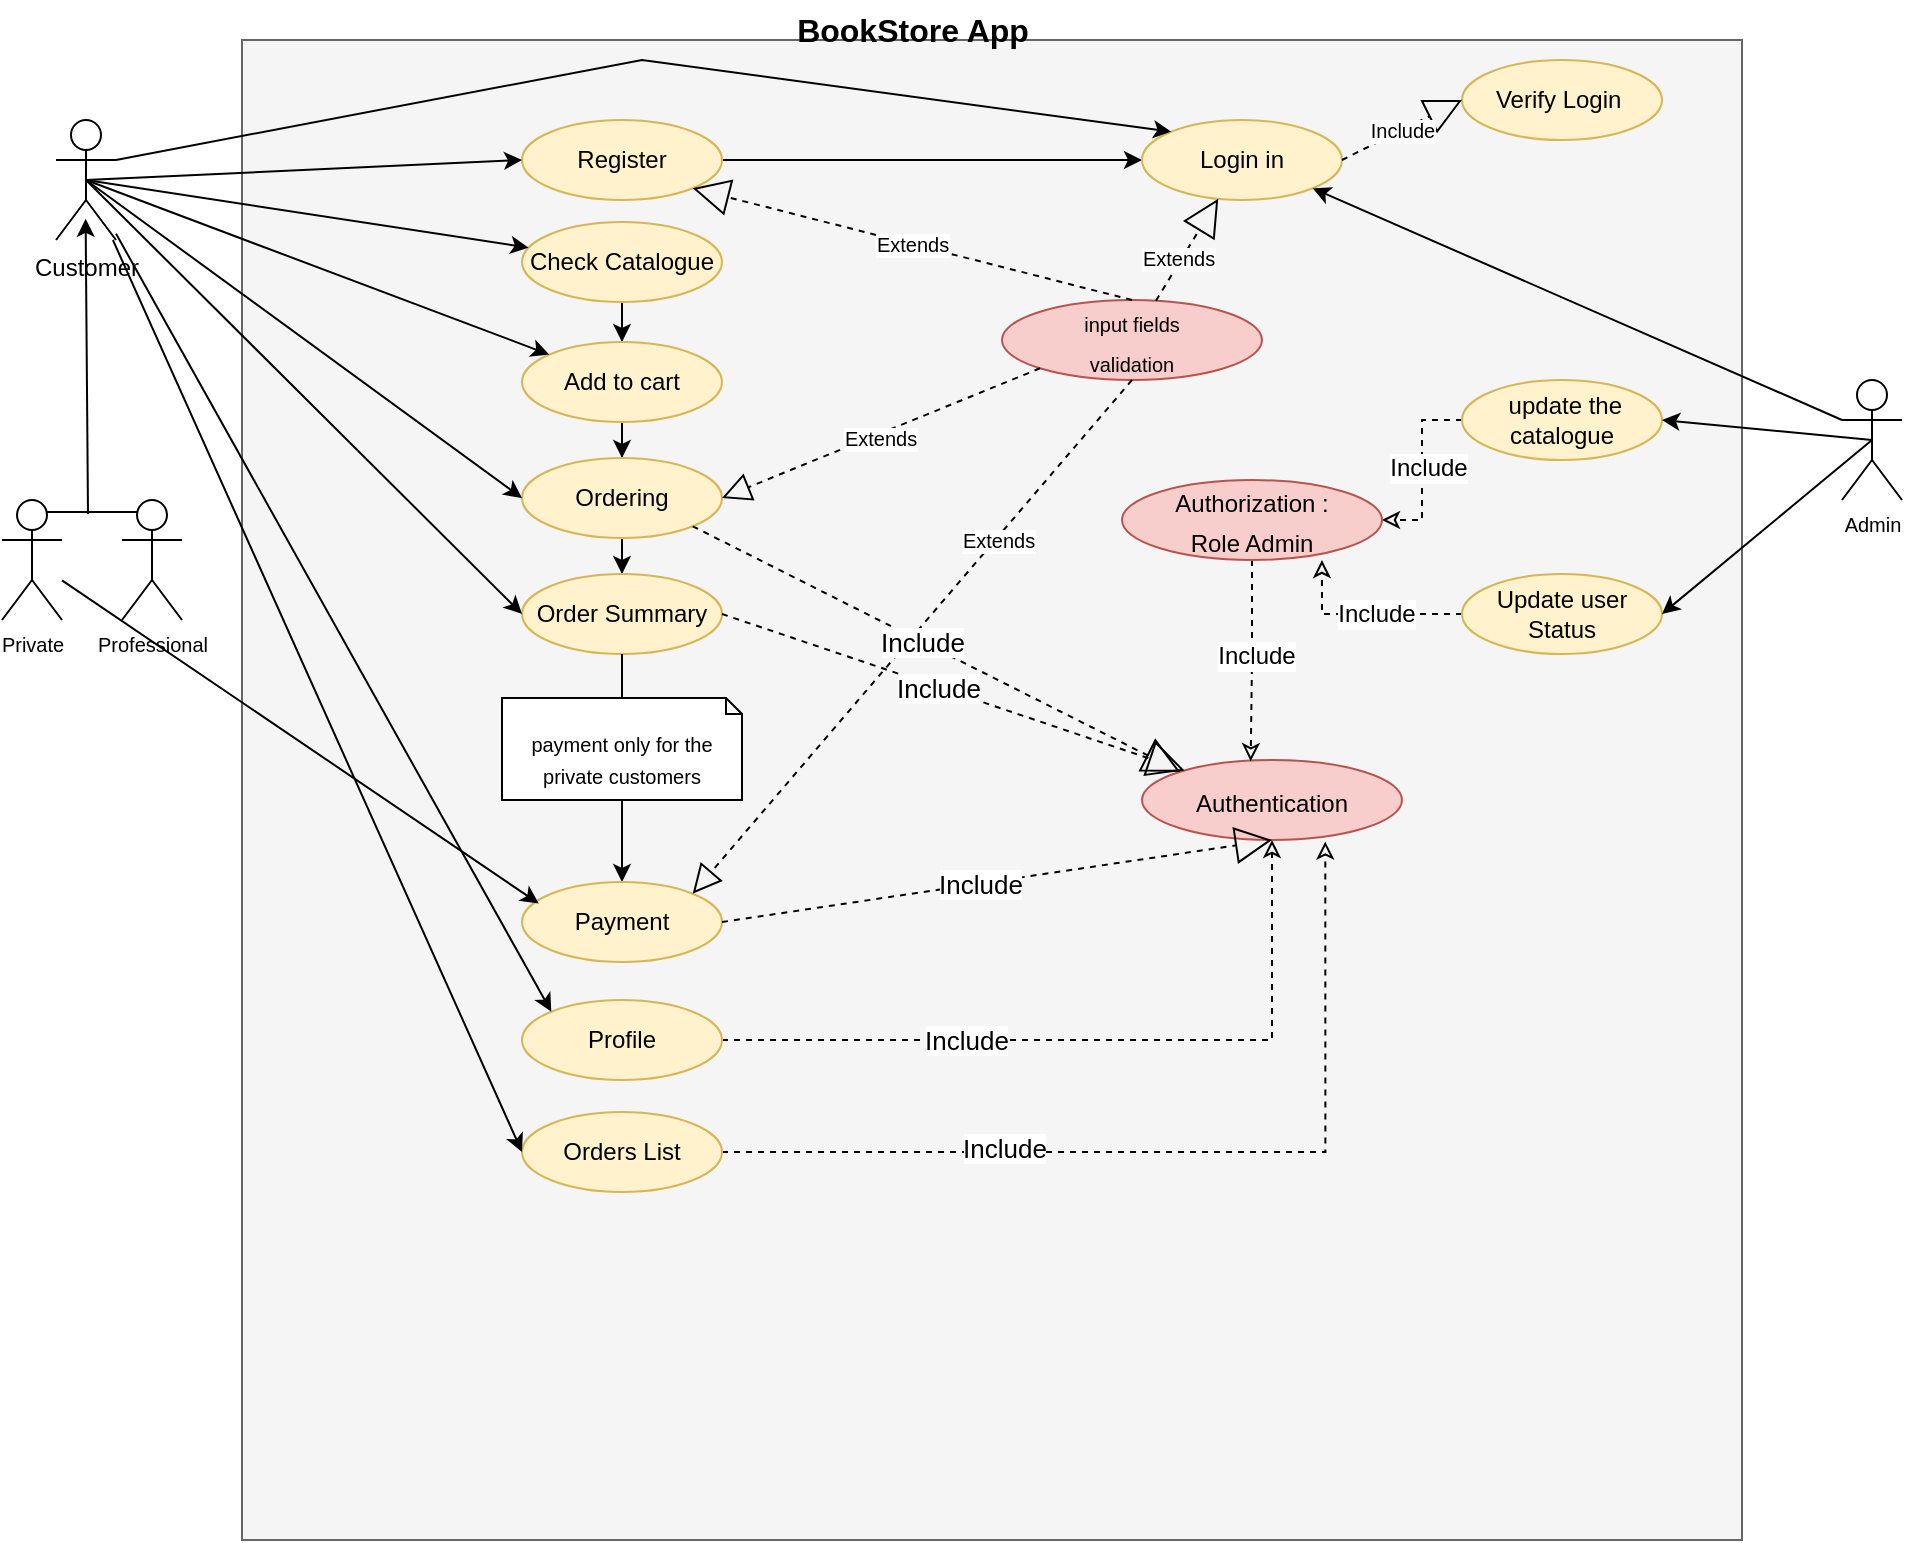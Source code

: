 <mxfile version="20.3.0" type="github">
  <diagram id="Ah98qIrHp0oA4LrLhJWS" name="Page-1">
    <mxGraphModel dx="1038" dy="1597" grid="1" gridSize="10" guides="1" tooltips="1" connect="1" arrows="1" fold="1" page="1" pageScale="1" pageWidth="1400" pageHeight="1100" math="0" shadow="0">
      <root>
        <mxCell id="0" />
        <mxCell id="1" parent="0" />
        <mxCell id="7g2klxXRXn24DmG_nPhL-1" value="Customer&lt;br&gt;" style="shape=umlActor;verticalLabelPosition=bottom;verticalAlign=top;html=1;outlineConnect=0;" parent="1" vertex="1">
          <mxGeometry x="27" y="50" width="30" height="60" as="geometry" />
        </mxCell>
        <mxCell id="7g2klxXRXn24DmG_nPhL-2" value="" style="whiteSpace=wrap;html=1;aspect=fixed;fillColor=#f5f5f5;strokeColor=#666666;fontColor=#333333;" parent="1" vertex="1">
          <mxGeometry x="120" y="10" width="750" height="750" as="geometry" />
        </mxCell>
        <mxCell id="7g2klxXRXn24DmG_nPhL-31" value="" style="edgeStyle=orthogonalEdgeStyle;rounded=0;orthogonalLoop=1;jettySize=auto;html=1;fontSize=16;" parent="1" source="7g2klxXRXn24DmG_nPhL-4" target="7g2klxXRXn24DmG_nPhL-30" edge="1">
          <mxGeometry relative="1" as="geometry" />
        </mxCell>
        <mxCell id="7g2klxXRXn24DmG_nPhL-4" value="Register" style="ellipse;whiteSpace=wrap;html=1;fillColor=#fff2cc;strokeColor=#d6b656;" parent="1" vertex="1">
          <mxGeometry x="260" y="50" width="100" height="40" as="geometry" />
        </mxCell>
        <mxCell id="7g2klxXRXn24DmG_nPhL-7" value="" style="edgeStyle=orthogonalEdgeStyle;rounded=0;orthogonalLoop=1;jettySize=auto;html=1;" parent="1" source="7g2klxXRXn24DmG_nPhL-5" target="7g2klxXRXn24DmG_nPhL-6" edge="1">
          <mxGeometry relative="1" as="geometry" />
        </mxCell>
        <mxCell id="7g2klxXRXn24DmG_nPhL-5" value="Check Catalogue" style="ellipse;whiteSpace=wrap;html=1;fillColor=#fff2cc;strokeColor=#d6b656;" parent="1" vertex="1">
          <mxGeometry x="260" y="101" width="100" height="40" as="geometry" />
        </mxCell>
        <mxCell id="7g2klxXRXn24DmG_nPhL-9" value="" style="edgeStyle=orthogonalEdgeStyle;rounded=0;orthogonalLoop=1;jettySize=auto;html=1;" parent="1" source="7g2klxXRXn24DmG_nPhL-6" target="7g2klxXRXn24DmG_nPhL-8" edge="1">
          <mxGeometry relative="1" as="geometry" />
        </mxCell>
        <mxCell id="7g2klxXRXn24DmG_nPhL-6" value="Add to cart" style="ellipse;whiteSpace=wrap;html=1;fillColor=#fff2cc;strokeColor=#d6b656;" parent="1" vertex="1">
          <mxGeometry x="260" y="161" width="100" height="40" as="geometry" />
        </mxCell>
        <mxCell id="7g2klxXRXn24DmG_nPhL-11" value="" style="edgeStyle=orthogonalEdgeStyle;rounded=0;orthogonalLoop=1;jettySize=auto;html=1;" parent="1" source="7g2klxXRXn24DmG_nPhL-8" target="7g2klxXRXn24DmG_nPhL-10" edge="1">
          <mxGeometry relative="1" as="geometry" />
        </mxCell>
        <mxCell id="7g2klxXRXn24DmG_nPhL-8" value="Ordering" style="ellipse;whiteSpace=wrap;html=1;fillColor=#fff2cc;strokeColor=#d6b656;" parent="1" vertex="1">
          <mxGeometry x="260" y="219" width="100" height="40" as="geometry" />
        </mxCell>
        <mxCell id="7g2klxXRXn24DmG_nPhL-13" value="" style="edgeStyle=orthogonalEdgeStyle;rounded=0;orthogonalLoop=1;jettySize=auto;html=1;startArrow=none;" parent="1" source="7g2klxXRXn24DmG_nPhL-90" target="7g2klxXRXn24DmG_nPhL-12" edge="1">
          <mxGeometry relative="1" as="geometry" />
        </mxCell>
        <mxCell id="7g2klxXRXn24DmG_nPhL-10" value="Order Summary" style="ellipse;whiteSpace=wrap;html=1;fillColor=#fff2cc;strokeColor=#d6b656;" parent="1" vertex="1">
          <mxGeometry x="260" y="277" width="100" height="40" as="geometry" />
        </mxCell>
        <mxCell id="7g2klxXRXn24DmG_nPhL-12" value="Payment" style="ellipse;whiteSpace=wrap;html=1;fillColor=#fff2cc;strokeColor=#d6b656;" parent="1" vertex="1">
          <mxGeometry x="260" y="431" width="100" height="40" as="geometry" />
        </mxCell>
        <mxCell id="7g2klxXRXn24DmG_nPhL-21" value="" style="endArrow=classic;html=1;rounded=0;exitX=0.5;exitY=0.5;exitDx=0;exitDy=0;exitPerimeter=0;entryX=0;entryY=0.5;entryDx=0;entryDy=0;" parent="1" source="7g2klxXRXn24DmG_nPhL-1" target="7g2klxXRXn24DmG_nPhL-4" edge="1">
          <mxGeometry width="50" height="50" relative="1" as="geometry">
            <mxPoint x="130" y="130" as="sourcePoint" />
            <mxPoint x="220" y="110" as="targetPoint" />
          </mxGeometry>
        </mxCell>
        <mxCell id="7g2klxXRXn24DmG_nPhL-22" value="" style="endArrow=classic;html=1;rounded=0;exitX=0.5;exitY=0.5;exitDx=0;exitDy=0;exitPerimeter=0;" parent="1" source="7g2klxXRXn24DmG_nPhL-1" target="7g2klxXRXn24DmG_nPhL-5" edge="1">
          <mxGeometry width="50" height="50" relative="1" as="geometry">
            <mxPoint x="105" y="150" as="sourcePoint" />
            <mxPoint x="270" y="90" as="targetPoint" />
            <Array as="points" />
          </mxGeometry>
        </mxCell>
        <mxCell id="7g2klxXRXn24DmG_nPhL-23" value="" style="endArrow=classic;html=1;rounded=0;exitX=0.5;exitY=0.5;exitDx=0;exitDy=0;exitPerimeter=0;" parent="1" source="7g2klxXRXn24DmG_nPhL-1" target="7g2klxXRXn24DmG_nPhL-6" edge="1">
          <mxGeometry width="50" height="50" relative="1" as="geometry">
            <mxPoint x="115" y="160" as="sourcePoint" />
            <mxPoint x="280" y="100" as="targetPoint" />
          </mxGeometry>
        </mxCell>
        <mxCell id="7g2klxXRXn24DmG_nPhL-24" value="" style="endArrow=classic;html=1;rounded=0;entryX=0;entryY=0.5;entryDx=0;entryDy=0;exitX=0.5;exitY=0.5;exitDx=0;exitDy=0;exitPerimeter=0;" parent="1" source="7g2klxXRXn24DmG_nPhL-1" target="7g2klxXRXn24DmG_nPhL-8" edge="1">
          <mxGeometry width="50" height="50" relative="1" as="geometry">
            <mxPoint x="125" y="170" as="sourcePoint" />
            <mxPoint x="290" y="110" as="targetPoint" />
          </mxGeometry>
        </mxCell>
        <mxCell id="7g2klxXRXn24DmG_nPhL-25" value="" style="endArrow=classic;html=1;rounded=0;entryX=0;entryY=0.5;entryDx=0;entryDy=0;exitX=0.5;exitY=0.5;exitDx=0;exitDy=0;exitPerimeter=0;" parent="1" source="7g2klxXRXn24DmG_nPhL-1" target="7g2klxXRXn24DmG_nPhL-10" edge="1">
          <mxGeometry width="50" height="50" relative="1" as="geometry">
            <mxPoint x="100" y="220" as="sourcePoint" />
            <mxPoint x="279.645" y="368.787" as="targetPoint" />
          </mxGeometry>
        </mxCell>
        <mxCell id="7g2klxXRXn24DmG_nPhL-26" value="" style="endArrow=classic;html=1;rounded=0;entryX=0.084;entryY=0.27;entryDx=0;entryDy=0;entryPerimeter=0;startArrow=none;" parent="1" source="7g2klxXRXn24DmG_nPhL-55" target="7g2klxXRXn24DmG_nPhL-12" edge="1">
          <mxGeometry width="50" height="50" relative="1" as="geometry">
            <mxPoint x="105" y="150" as="sourcePoint" />
            <mxPoint x="289.645" y="378.787" as="targetPoint" />
            <Array as="points" />
          </mxGeometry>
        </mxCell>
        <mxCell id="7g2klxXRXn24DmG_nPhL-28" value="&lt;b&gt;&lt;font style=&quot;font-size: 16px;&quot;&gt;BookStore App&lt;/font&gt;&lt;/b&gt;" style="text;html=1;align=center;verticalAlign=middle;resizable=0;points=[];autosize=1;strokeColor=none;fillColor=none;" parent="1" vertex="1">
          <mxGeometry x="385" y="-10" width="140" height="30" as="geometry" />
        </mxCell>
        <mxCell id="7g2klxXRXn24DmG_nPhL-30" value="Login in" style="ellipse;whiteSpace=wrap;html=1;fillColor=#fff2cc;strokeColor=#d6b656;" parent="1" vertex="1">
          <mxGeometry x="570" y="50" width="100" height="40" as="geometry" />
        </mxCell>
        <mxCell id="7g2klxXRXn24DmG_nPhL-32" value="&lt;font style=&quot;font-size: 10px;&quot;&gt;input fields &lt;br&gt;validation&lt;/font&gt;" style="ellipse;whiteSpace=wrap;html=1;fontSize=16;fillColor=#f8cecc;strokeColor=#b85450;" parent="1" vertex="1">
          <mxGeometry x="500" y="140" width="130" height="40" as="geometry" />
        </mxCell>
        <mxCell id="7g2klxXRXn24DmG_nPhL-39" value="Verify Login&amp;nbsp;" style="ellipse;whiteSpace=wrap;html=1;fillColor=#fff2cc;strokeColor=#d6b656;" parent="1" vertex="1">
          <mxGeometry x="730" y="20" width="100" height="40" as="geometry" />
        </mxCell>
        <mxCell id="7g2klxXRXn24DmG_nPhL-42" value="Include" style="endArrow=block;endSize=16;endFill=0;html=1;rounded=0;fontSize=10;entryX=0;entryY=0.5;entryDx=0;entryDy=0;exitX=1;exitY=0.5;exitDx=0;exitDy=0;verticalAlign=middle;dashed=1;" parent="1" source="7g2klxXRXn24DmG_nPhL-30" target="7g2klxXRXn24DmG_nPhL-39" edge="1">
          <mxGeometry width="160" relative="1" as="geometry">
            <mxPoint x="510" y="70" as="sourcePoint" />
            <mxPoint x="610" y="75" as="targetPoint" />
            <Array as="points" />
          </mxGeometry>
        </mxCell>
        <mxCell id="7g2klxXRXn24DmG_nPhL-43" value="Admin&lt;br&gt;" style="shape=umlActor;verticalLabelPosition=bottom;verticalAlign=top;html=1;fontSize=10;" parent="1" vertex="1">
          <mxGeometry x="920" y="180" width="30" height="60" as="geometry" />
        </mxCell>
        <mxCell id="7g2klxXRXn24DmG_nPhL-75" style="edgeStyle=orthogonalEdgeStyle;rounded=0;orthogonalLoop=1;jettySize=auto;html=1;fontSize=12;endArrow=classic;endFill=0;dashed=1;" parent="1" source="7g2klxXRXn24DmG_nPhL-44" target="7g2klxXRXn24DmG_nPhL-74" edge="1">
          <mxGeometry relative="1" as="geometry" />
        </mxCell>
        <mxCell id="7g2klxXRXn24DmG_nPhL-77" value="Include" style="edgeLabel;html=1;align=center;verticalAlign=middle;resizable=0;points=[];fontSize=13;" parent="7g2klxXRXn24DmG_nPhL-75" vertex="1" connectable="0">
          <mxGeometry x="-0.349" relative="1" as="geometry">
            <mxPoint as="offset" />
          </mxGeometry>
        </mxCell>
        <mxCell id="7g2klxXRXn24DmG_nPhL-44" value="Profile" style="ellipse;whiteSpace=wrap;html=1;fillColor=#fff2cc;strokeColor=#d6b656;" parent="1" vertex="1">
          <mxGeometry x="260" y="490" width="100" height="40" as="geometry" />
        </mxCell>
        <mxCell id="7g2klxXRXn24DmG_nPhL-76" style="edgeStyle=orthogonalEdgeStyle;rounded=0;orthogonalLoop=1;jettySize=auto;html=1;entryX=0.705;entryY=1.02;entryDx=0;entryDy=0;entryPerimeter=0;fontSize=12;endArrow=classic;endFill=0;dashed=1;" parent="1" source="7g2klxXRXn24DmG_nPhL-45" target="7g2klxXRXn24DmG_nPhL-74" edge="1">
          <mxGeometry relative="1" as="geometry" />
        </mxCell>
        <mxCell id="7g2klxXRXn24DmG_nPhL-78" value="Include" style="edgeLabel;html=1;align=center;verticalAlign=middle;resizable=0;points=[];fontSize=13;" parent="7g2klxXRXn24DmG_nPhL-76" vertex="1" connectable="0">
          <mxGeometry x="-0.385" y="2" relative="1" as="geometry">
            <mxPoint as="offset" />
          </mxGeometry>
        </mxCell>
        <mxCell id="7g2klxXRXn24DmG_nPhL-45" value="Orders List" style="ellipse;whiteSpace=wrap;html=1;fillColor=#fff2cc;strokeColor=#d6b656;" parent="1" vertex="1">
          <mxGeometry x="260" y="546" width="100" height="40" as="geometry" />
        </mxCell>
        <mxCell id="7g2klxXRXn24DmG_nPhL-46" value="" style="endArrow=block;dashed=1;endFill=0;endSize=12;html=1;rounded=0;fontSize=10;exitX=0.5;exitY=1;exitDx=0;exitDy=0;entryX=1;entryY=0;entryDx=0;entryDy=0;" parent="1" source="7g2klxXRXn24DmG_nPhL-32" target="7g2klxXRXn24DmG_nPhL-12" edge="1">
          <mxGeometry width="160" relative="1" as="geometry">
            <mxPoint x="440" y="300" as="sourcePoint" />
            <mxPoint x="600" y="300" as="targetPoint" />
            <Array as="points" />
          </mxGeometry>
        </mxCell>
        <mxCell id="7g2klxXRXn24DmG_nPhL-48" value="Extends" style="edgeLabel;html=1;align=center;verticalAlign=middle;resizable=0;points=[];fontSize=10;" parent="7g2klxXRXn24DmG_nPhL-46" vertex="1" connectable="0">
          <mxGeometry x="0.024" y="2" relative="1" as="geometry">
            <mxPoint x="44" y="-53" as="offset" />
          </mxGeometry>
        </mxCell>
        <mxCell id="7g2klxXRXn24DmG_nPhL-49" value="" style="endArrow=block;dashed=1;endFill=0;endSize=12;html=1;rounded=0;fontSize=10;exitX=0;exitY=1;exitDx=0;exitDy=0;entryX=1;entryY=0.5;entryDx=0;entryDy=0;" parent="1" source="7g2klxXRXn24DmG_nPhL-32" target="7g2klxXRXn24DmG_nPhL-8" edge="1">
          <mxGeometry width="160" relative="1" as="geometry">
            <mxPoint x="415" y="170" as="sourcePoint" />
            <mxPoint x="400" y="250" as="targetPoint" />
            <Array as="points" />
          </mxGeometry>
        </mxCell>
        <mxCell id="7g2klxXRXn24DmG_nPhL-50" value="Extends" style="edgeLabel;html=1;align=center;verticalAlign=middle;resizable=0;points=[];fontSize=10;" parent="7g2klxXRXn24DmG_nPhL-49" vertex="1" connectable="0">
          <mxGeometry x="0.024" y="2" relative="1" as="geometry">
            <mxPoint as="offset" />
          </mxGeometry>
        </mxCell>
        <mxCell id="7g2klxXRXn24DmG_nPhL-53" value="Extends" style="endArrow=block;endSize=16;endFill=0;html=1;rounded=0;dashed=1;fontSize=10;exitX=0.5;exitY=0;exitDx=0;exitDy=0;entryX=1;entryY=1;entryDx=0;entryDy=0;" parent="1" source="7g2klxXRXn24DmG_nPhL-32" target="7g2klxXRXn24DmG_nPhL-4" edge="1">
          <mxGeometry width="160" relative="1" as="geometry">
            <mxPoint x="460" y="120" as="sourcePoint" />
            <mxPoint x="620" y="120" as="targetPoint" />
          </mxGeometry>
        </mxCell>
        <mxCell id="7g2klxXRXn24DmG_nPhL-54" value="Extends" style="endArrow=block;endSize=16;endFill=0;html=1;rounded=0;dashed=1;fontSize=10;" parent="1" source="7g2klxXRXn24DmG_nPhL-32" target="7g2klxXRXn24DmG_nPhL-30" edge="1">
          <mxGeometry x="-0.194" y="2" width="160" relative="1" as="geometry">
            <mxPoint x="559.64" y="145.86" as="sourcePoint" />
            <mxPoint x="449.995" y="90.002" as="targetPoint" />
            <mxPoint as="offset" />
          </mxGeometry>
        </mxCell>
        <mxCell id="7g2klxXRXn24DmG_nPhL-55" value="Private" style="shape=umlActor;verticalLabelPosition=bottom;verticalAlign=top;html=1;fontSize=10;" parent="1" vertex="1">
          <mxGeometry y="240" width="30" height="60" as="geometry" />
        </mxCell>
        <mxCell id="7g2klxXRXn24DmG_nPhL-70" value="" style="endArrow=none;html=1;rounded=0;fontSize=10;entryX=0.25;entryY=0.1;entryDx=0;entryDy=0;entryPerimeter=0;exitX=0.75;exitY=0.1;exitDx=0;exitDy=0;exitPerimeter=0;" parent="1" source="7g2klxXRXn24DmG_nPhL-55" target="7g2klxXRXn24DmG_nPhL-56" edge="1">
          <mxGeometry width="50" height="50" relative="1" as="geometry">
            <mxPoint x="60" y="249" as="sourcePoint" />
            <mxPoint x="110" y="199" as="targetPoint" />
            <Array as="points" />
          </mxGeometry>
        </mxCell>
        <mxCell id="7g2klxXRXn24DmG_nPhL-73" value="" style="endArrow=classic;html=1;rounded=0;fontSize=10;entryX=0.427;entryY=0.823;entryDx=0;entryDy=0;entryPerimeter=0;" parent="1" edge="1">
          <mxGeometry width="50" height="50" relative="1" as="geometry">
            <mxPoint x="43" y="247" as="sourcePoint" />
            <mxPoint x="41.81" y="99.38" as="targetPoint" />
            <Array as="points" />
          </mxGeometry>
        </mxCell>
        <mxCell id="7g2klxXRXn24DmG_nPhL-74" value="&lt;span style=&quot;font-size: 12px;&quot;&gt;Authentication&lt;/span&gt;" style="ellipse;whiteSpace=wrap;html=1;fontSize=16;fillColor=#f8cecc;strokeColor=#b85450;" parent="1" vertex="1">
          <mxGeometry x="570" y="370" width="130" height="40" as="geometry" />
        </mxCell>
        <mxCell id="7g2klxXRXn24DmG_nPhL-82" value="Include" style="endArrow=block;endSize=16;endFill=0;html=1;rounded=0;dashed=1;fontSize=13;entryX=0.5;entryY=1;entryDx=0;entryDy=0;exitX=1;exitY=0.5;exitDx=0;exitDy=0;" parent="1" source="7g2klxXRXn24DmG_nPhL-12" target="7g2klxXRXn24DmG_nPhL-74" edge="1">
          <mxGeometry x="-0.062" width="160" relative="1" as="geometry">
            <mxPoint x="390" y="390" as="sourcePoint" />
            <mxPoint x="535" y="414.5" as="targetPoint" />
            <Array as="points" />
            <mxPoint as="offset" />
          </mxGeometry>
        </mxCell>
        <mxCell id="7g2klxXRXn24DmG_nPhL-84" value="Include" style="endArrow=block;endSize=16;endFill=0;html=1;rounded=0;dashed=1;fontSize=13;exitX=1;exitY=0.5;exitDx=0;exitDy=0;" parent="1" source="7g2klxXRXn24DmG_nPhL-10" target="7g2klxXRXn24DmG_nPhL-74" edge="1">
          <mxGeometry x="-0.062" width="160" relative="1" as="geometry">
            <mxPoint x="370" y="425" as="sourcePoint" />
            <mxPoint x="575" y="331" as="targetPoint" />
            <Array as="points" />
            <mxPoint as="offset" />
          </mxGeometry>
        </mxCell>
        <mxCell id="7g2klxXRXn24DmG_nPhL-85" value="Include" style="endArrow=block;endSize=16;endFill=0;html=1;rounded=0;dashed=1;fontSize=13;exitX=1;exitY=1;exitDx=0;exitDy=0;entryX=0;entryY=0;entryDx=0;entryDy=0;" parent="1" source="7g2klxXRXn24DmG_nPhL-8" target="7g2klxXRXn24DmG_nPhL-74" edge="1">
          <mxGeometry x="-0.062" width="160" relative="1" as="geometry">
            <mxPoint x="370" y="351" as="sourcePoint" />
            <mxPoint x="520.107" y="321.711" as="targetPoint" />
            <Array as="points" />
            <mxPoint as="offset" />
          </mxGeometry>
        </mxCell>
        <mxCell id="7g2klxXRXn24DmG_nPhL-87" value="" style="endArrow=classic;html=1;rounded=0;entryX=0;entryY=0;entryDx=0;entryDy=0;" parent="1" source="7g2klxXRXn24DmG_nPhL-1" target="7g2klxXRXn24DmG_nPhL-44" edge="1">
          <mxGeometry width="50" height="50" relative="1" as="geometry">
            <mxPoint x="85" y="100" as="sourcePoint" />
            <mxPoint x="278.4" y="415.8" as="targetPoint" />
          </mxGeometry>
        </mxCell>
        <mxCell id="7g2klxXRXn24DmG_nPhL-88" value="" style="endArrow=classic;html=1;rounded=0;entryX=0;entryY=0.5;entryDx=0;entryDy=0;" parent="1" source="7g2klxXRXn24DmG_nPhL-1" target="7g2klxXRXn24DmG_nPhL-45" edge="1">
          <mxGeometry width="50" height="50" relative="1" as="geometry">
            <mxPoint x="100" y="127.488" as="sourcePoint" />
            <mxPoint x="284.645" y="465.858" as="targetPoint" />
          </mxGeometry>
        </mxCell>
        <mxCell id="7g2klxXRXn24DmG_nPhL-90" value="&lt;font style=&quot;font-size: 10px;&quot;&gt;payment only for the private customers&lt;/font&gt;" style="shape=note2;boundedLbl=1;whiteSpace=wrap;html=1;size=8;verticalAlign=top;align=center;fontSize=13;" parent="1" vertex="1">
          <mxGeometry x="250" y="339" width="120" height="51" as="geometry" />
        </mxCell>
        <mxCell id="7g2klxXRXn24DmG_nPhL-91" value="" style="edgeStyle=orthogonalEdgeStyle;rounded=0;orthogonalLoop=1;jettySize=auto;html=1;endArrow=none;" parent="1" source="7g2klxXRXn24DmG_nPhL-10" target="7g2klxXRXn24DmG_nPhL-90" edge="1">
          <mxGeometry relative="1" as="geometry">
            <mxPoint x="310" y="361" as="sourcePoint" />
            <mxPoint x="310" y="431" as="targetPoint" />
          </mxGeometry>
        </mxCell>
        <mxCell id="7g2klxXRXn24DmG_nPhL-56" value="Professional" style="shape=umlActor;verticalLabelPosition=bottom;verticalAlign=top;html=1;fontSize=10;" parent="1" vertex="1">
          <mxGeometry x="60" y="240" width="30" height="60" as="geometry" />
        </mxCell>
        <mxCell id="7g2klxXRXn24DmG_nPhL-112" style="edgeStyle=orthogonalEdgeStyle;rounded=0;orthogonalLoop=1;jettySize=auto;html=1;entryX=1;entryY=0.5;entryDx=0;entryDy=0;fontSize=10;endArrow=classic;endFill=0;dashed=1;" parent="1" source="7g2klxXRXn24DmG_nPhL-95" target="7g2klxXRXn24DmG_nPhL-108" edge="1">
          <mxGeometry relative="1" as="geometry" />
        </mxCell>
        <mxCell id="7g2klxXRXn24DmG_nPhL-115" value="&lt;font style=&quot;font-size: 12px;&quot;&gt;Include&lt;/font&gt;" style="edgeLabel;html=1;align=center;verticalAlign=middle;resizable=0;points=[];fontSize=10;" parent="7g2klxXRXn24DmG_nPhL-112" vertex="1" connectable="0">
          <mxGeometry x="0.204" y="3" relative="1" as="geometry">
            <mxPoint y="-10" as="offset" />
          </mxGeometry>
        </mxCell>
        <mxCell id="7g2klxXRXn24DmG_nPhL-95" value="&amp;nbsp;update the catalogue" style="ellipse;whiteSpace=wrap;html=1;fillColor=#fff2cc;strokeColor=#d6b656;" parent="1" vertex="1">
          <mxGeometry x="730" y="180" width="100" height="40" as="geometry" />
        </mxCell>
        <mxCell id="7g2klxXRXn24DmG_nPhL-113" style="edgeStyle=orthogonalEdgeStyle;rounded=0;orthogonalLoop=1;jettySize=auto;html=1;entryX=0.769;entryY=1;entryDx=0;entryDy=0;entryPerimeter=0;fontSize=10;endArrow=classic;endFill=0;dashed=1;" parent="1" source="7g2klxXRXn24DmG_nPhL-97" target="7g2klxXRXn24DmG_nPhL-108" edge="1">
          <mxGeometry relative="1" as="geometry" />
        </mxCell>
        <mxCell id="7g2klxXRXn24DmG_nPhL-117" value="&lt;span style=&quot;color: rgba(0, 0, 0, 0); font-family: monospace; font-size: 0px; text-align: start; background-color: rgb(248, 249, 250);&quot;&gt;%3CmxGraphModel%3E%3Croot%3E%3CmxCell%20id%3D%220%22%2F%3E%3CmxCell%20id%3D%221%22%20parent%3D%220%22%2F%3E%3CmxCell%20id%3D%222%22%20value%3D%22Include%22%20style%3D%22edgeLabel%3Bhtml%3D1%3Balign%3Dcenter%3BverticalAlign%3Dmiddle%3Bresizable%3D0%3Bpoints%3D%5B%5D%3BfontSize%3D10%3B%22%20vertex%3D%221%22%20connectable%3D%220%22%20parent%3D%221%22%3E%3CmxGeometry%20x%3D%22723%22%20y%3D%22230%22%20as%3D%22geometry%22%2F%3E%3C%2FmxCell%3E%3C%2Froot%3E%3C%2FmxGraphModel%3EIn&lt;/span&gt;" style="edgeLabel;html=1;align=center;verticalAlign=middle;resizable=0;points=[];fontSize=10;" parent="7g2klxXRXn24DmG_nPhL-113" vertex="1" connectable="0">
          <mxGeometry x="-0.005" y="1" relative="1" as="geometry">
            <mxPoint as="offset" />
          </mxGeometry>
        </mxCell>
        <mxCell id="7g2klxXRXn24DmG_nPhL-118" value="Include" style="edgeLabel;html=1;align=center;verticalAlign=middle;resizable=0;points=[];fontSize=12;" parent="7g2klxXRXn24DmG_nPhL-113" vertex="1" connectable="0">
          <mxGeometry x="0.08" relative="1" as="geometry">
            <mxPoint x="9" as="offset" />
          </mxGeometry>
        </mxCell>
        <mxCell id="7g2klxXRXn24DmG_nPhL-97" value="Update user Status" style="ellipse;whiteSpace=wrap;html=1;fillColor=#fff2cc;strokeColor=#d6b656;" parent="1" vertex="1">
          <mxGeometry x="730" y="277" width="100" height="40" as="geometry" />
        </mxCell>
        <mxCell id="7g2klxXRXn24DmG_nPhL-125" style="edgeStyle=orthogonalEdgeStyle;rounded=0;orthogonalLoop=1;jettySize=auto;html=1;entryX=0.418;entryY=0.015;entryDx=0;entryDy=0;entryPerimeter=0;fontSize=12;endArrow=classic;endFill=0;dashed=1;" parent="1" source="7g2klxXRXn24DmG_nPhL-108" target="7g2klxXRXn24DmG_nPhL-74" edge="1">
          <mxGeometry relative="1" as="geometry">
            <Array as="points">
              <mxPoint x="625" y="320" />
              <mxPoint x="624" y="320" />
            </Array>
          </mxGeometry>
        </mxCell>
        <mxCell id="7g2klxXRXn24DmG_nPhL-126" value="Include" style="edgeLabel;html=1;align=center;verticalAlign=middle;resizable=0;points=[];fontSize=12;" parent="7g2klxXRXn24DmG_nPhL-125" vertex="1" connectable="0">
          <mxGeometry x="0.22" y="2" relative="1" as="geometry">
            <mxPoint y="-14" as="offset" />
          </mxGeometry>
        </mxCell>
        <mxCell id="7g2klxXRXn24DmG_nPhL-108" value="&lt;span style=&quot;font-size: 12px;&quot;&gt;Authorization :&lt;br&gt;Role Admin&lt;br&gt;&lt;/span&gt;" style="ellipse;whiteSpace=wrap;html=1;fontSize=16;fillColor=#f8cecc;strokeColor=#b85450;" parent="1" vertex="1">
          <mxGeometry x="560" y="230" width="130" height="40" as="geometry" />
        </mxCell>
        <mxCell id="7g2klxXRXn24DmG_nPhL-122" value="" style="endArrow=classic;html=1;rounded=0;fontSize=12;exitX=0;exitY=0.333;exitDx=0;exitDy=0;exitPerimeter=0;entryX=1;entryY=1;entryDx=0;entryDy=0;" parent="1" source="7g2klxXRXn24DmG_nPhL-43" target="7g2klxXRXn24DmG_nPhL-30" edge="1">
          <mxGeometry width="50" height="50" relative="1" as="geometry">
            <mxPoint x="900" y="170" as="sourcePoint" />
            <mxPoint x="950" y="120" as="targetPoint" />
          </mxGeometry>
        </mxCell>
        <mxCell id="7g2klxXRXn24DmG_nPhL-123" value="" style="endArrow=classic;html=1;rounded=0;fontSize=12;entryX=1;entryY=0.5;entryDx=0;entryDy=0;exitX=0.5;exitY=0.5;exitDx=0;exitDy=0;exitPerimeter=0;" parent="1" target="7g2klxXRXn24DmG_nPhL-95" edge="1" source="7g2klxXRXn24DmG_nPhL-43">
          <mxGeometry width="50" height="50" relative="1" as="geometry">
            <mxPoint x="910" y="210" as="sourcePoint" />
            <mxPoint x="680.355" y="94.142" as="targetPoint" />
          </mxGeometry>
        </mxCell>
        <mxCell id="7g2klxXRXn24DmG_nPhL-124" value="" style="endArrow=classic;html=1;rounded=0;fontSize=12;entryX=1;entryY=0.5;entryDx=0;entryDy=0;exitX=0.5;exitY=0.5;exitDx=0;exitDy=0;exitPerimeter=0;" parent="1" source="7g2klxXRXn24DmG_nPhL-43" target="7g2klxXRXn24DmG_nPhL-97" edge="1">
          <mxGeometry width="50" height="50" relative="1" as="geometry">
            <mxPoint x="970" y="230" as="sourcePoint" />
            <mxPoint x="860" y="220" as="targetPoint" />
            <Array as="points" />
          </mxGeometry>
        </mxCell>
        <mxCell id="7g2klxXRXn24DmG_nPhL-129" value="" style="endArrow=classic;html=1;rounded=0;fontSize=12;exitX=1;exitY=0.333;exitDx=0;exitDy=0;exitPerimeter=0;entryX=0;entryY=0;entryDx=0;entryDy=0;" parent="1" source="7g2klxXRXn24DmG_nPhL-1" target="7g2klxXRXn24DmG_nPhL-30" edge="1">
          <mxGeometry width="50" height="50" relative="1" as="geometry">
            <mxPoint x="100" y="60" as="sourcePoint" />
            <mxPoint x="140" y="20" as="targetPoint" />
            <Array as="points">
              <mxPoint x="320" y="20" />
            </Array>
          </mxGeometry>
        </mxCell>
      </root>
    </mxGraphModel>
  </diagram>
</mxfile>
